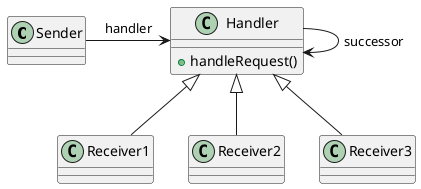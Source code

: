 @startuml ChainOfResponsability

class Sender

class Handler {
    + handleRequest()
}

Handler -> Handler : successor

Sender -> Handler : handler

Receiver1 -up-|> Handler
Receiver2 -up-|> Handler
Receiver3 -up-|> Handler


@enduml